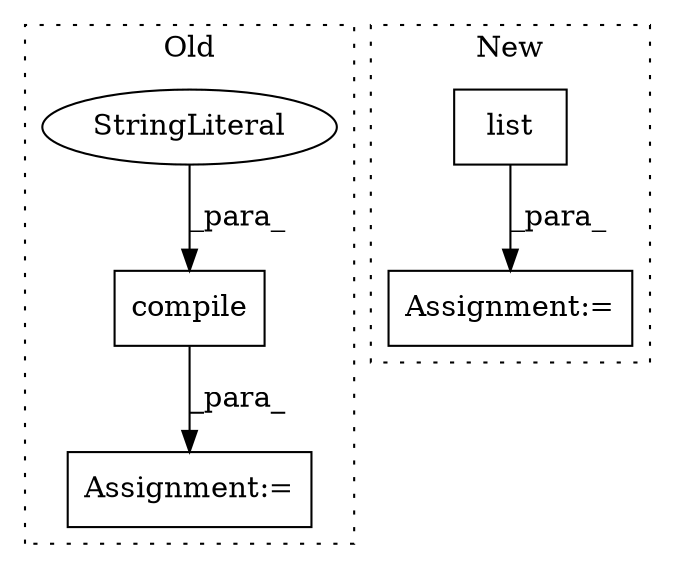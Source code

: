 digraph G {
subgraph cluster0 {
1 [label="compile" a="32" s="1664,1691" l="8,1" shape="box"];
3 [label="StringLiteral" a="45" s="1672" l="19" shape="ellipse"];
5 [label="Assignment:=" a="7" s="1605" l="1" shape="box"];
label = "Old";
style="dotted";
}
subgraph cluster1 {
2 [label="list" a="32" s="1829,1877" l="5,1" shape="box"];
4 [label="Assignment:=" a="7" s="1828" l="1" shape="box"];
label = "New";
style="dotted";
}
1 -> 5 [label="_para_"];
2 -> 4 [label="_para_"];
3 -> 1 [label="_para_"];
}